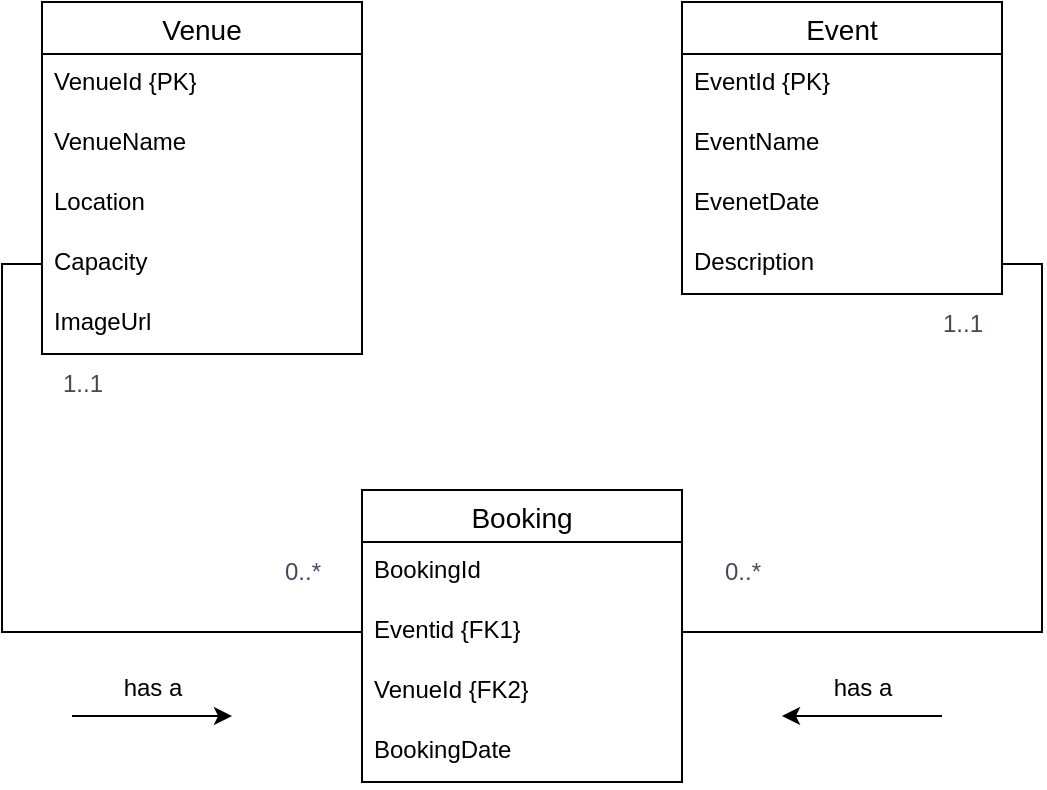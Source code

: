 <mxfile version="26.1.1">
  <diagram name="Page-1" id="AceXMMQrPCGl7dEUVkaS">
    <mxGraphModel dx="1036" dy="606" grid="1" gridSize="10" guides="1" tooltips="1" connect="1" arrows="1" fold="1" page="1" pageScale="1" pageWidth="850" pageHeight="1100" math="0" shadow="0">
      <root>
        <mxCell id="0" />
        <mxCell id="1" parent="0" />
        <mxCell id="sSFbuAt8nYO-HZZsVWHx-1" value="Venue" style="swimlane;fontStyle=0;childLayout=stackLayout;horizontal=1;startSize=26;horizontalStack=0;resizeParent=1;resizeParentMax=0;resizeLast=0;collapsible=1;marginBottom=0;align=center;fontSize=14;" parent="1" vertex="1">
          <mxGeometry x="150" y="160" width="160" height="176" as="geometry" />
        </mxCell>
        <mxCell id="sSFbuAt8nYO-HZZsVWHx-2" value="VenueId {PK}" style="text;strokeColor=none;fillColor=none;spacingLeft=4;spacingRight=4;overflow=hidden;rotatable=0;points=[[0,0.5],[1,0.5]];portConstraint=eastwest;fontSize=12;whiteSpace=wrap;html=1;" parent="sSFbuAt8nYO-HZZsVWHx-1" vertex="1">
          <mxGeometry y="26" width="160" height="30" as="geometry" />
        </mxCell>
        <mxCell id="sSFbuAt8nYO-HZZsVWHx-3" value="VenueName" style="text;strokeColor=none;fillColor=none;spacingLeft=4;spacingRight=4;overflow=hidden;rotatable=0;points=[[0,0.5],[1,0.5]];portConstraint=eastwest;fontSize=12;whiteSpace=wrap;html=1;" parent="sSFbuAt8nYO-HZZsVWHx-1" vertex="1">
          <mxGeometry y="56" width="160" height="30" as="geometry" />
        </mxCell>
        <mxCell id="sSFbuAt8nYO-HZZsVWHx-4" value="Location" style="text;strokeColor=none;fillColor=none;spacingLeft=4;spacingRight=4;overflow=hidden;rotatable=0;points=[[0,0.5],[1,0.5]];portConstraint=eastwest;fontSize=12;whiteSpace=wrap;html=1;" parent="sSFbuAt8nYO-HZZsVWHx-1" vertex="1">
          <mxGeometry y="86" width="160" height="30" as="geometry" />
        </mxCell>
        <mxCell id="sSFbuAt8nYO-HZZsVWHx-5" value="Capacity" style="text;strokeColor=none;fillColor=none;spacingLeft=4;spacingRight=4;overflow=hidden;rotatable=0;points=[[0,0.5],[1,0.5]];portConstraint=eastwest;fontSize=12;whiteSpace=wrap;html=1;" parent="sSFbuAt8nYO-HZZsVWHx-1" vertex="1">
          <mxGeometry y="116" width="160" height="30" as="geometry" />
        </mxCell>
        <mxCell id="sSFbuAt8nYO-HZZsVWHx-6" value="ImageUrl" style="text;strokeColor=none;fillColor=none;spacingLeft=4;spacingRight=4;overflow=hidden;rotatable=0;points=[[0,0.5],[1,0.5]];portConstraint=eastwest;fontSize=12;whiteSpace=wrap;html=1;" parent="sSFbuAt8nYO-HZZsVWHx-1" vertex="1">
          <mxGeometry y="146" width="160" height="30" as="geometry" />
        </mxCell>
        <mxCell id="sSFbuAt8nYO-HZZsVWHx-7" value="Event" style="swimlane;fontStyle=0;childLayout=stackLayout;horizontal=1;startSize=26;horizontalStack=0;resizeParent=1;resizeParentMax=0;resizeLast=0;collapsible=1;marginBottom=0;align=center;fontSize=14;" parent="1" vertex="1">
          <mxGeometry x="470" y="160" width="160" height="146" as="geometry" />
        </mxCell>
        <mxCell id="sSFbuAt8nYO-HZZsVWHx-8" value="EventId {PK}" style="text;strokeColor=none;fillColor=none;spacingLeft=4;spacingRight=4;overflow=hidden;rotatable=0;points=[[0,0.5],[1,0.5]];portConstraint=eastwest;fontSize=12;whiteSpace=wrap;html=1;" parent="sSFbuAt8nYO-HZZsVWHx-7" vertex="1">
          <mxGeometry y="26" width="160" height="30" as="geometry" />
        </mxCell>
        <mxCell id="sSFbuAt8nYO-HZZsVWHx-9" value="EventName" style="text;strokeColor=none;fillColor=none;spacingLeft=4;spacingRight=4;overflow=hidden;rotatable=0;points=[[0,0.5],[1,0.5]];portConstraint=eastwest;fontSize=12;whiteSpace=wrap;html=1;" parent="sSFbuAt8nYO-HZZsVWHx-7" vertex="1">
          <mxGeometry y="56" width="160" height="30" as="geometry" />
        </mxCell>
        <mxCell id="sSFbuAt8nYO-HZZsVWHx-10" value="EvenetDate" style="text;strokeColor=none;fillColor=none;spacingLeft=4;spacingRight=4;overflow=hidden;rotatable=0;points=[[0,0.5],[1,0.5]];portConstraint=eastwest;fontSize=12;whiteSpace=wrap;html=1;" parent="sSFbuAt8nYO-HZZsVWHx-7" vertex="1">
          <mxGeometry y="86" width="160" height="30" as="geometry" />
        </mxCell>
        <mxCell id="sSFbuAt8nYO-HZZsVWHx-11" value="Description" style="text;strokeColor=none;fillColor=none;spacingLeft=4;spacingRight=4;overflow=hidden;rotatable=0;points=[[0,0.5],[1,0.5]];portConstraint=eastwest;fontSize=12;whiteSpace=wrap;html=1;" parent="sSFbuAt8nYO-HZZsVWHx-7" vertex="1">
          <mxGeometry y="116" width="160" height="30" as="geometry" />
        </mxCell>
        <mxCell id="sSFbuAt8nYO-HZZsVWHx-13" value="Booking" style="swimlane;fontStyle=0;childLayout=stackLayout;horizontal=1;startSize=26;horizontalStack=0;resizeParent=1;resizeParentMax=0;resizeLast=0;collapsible=1;marginBottom=0;align=center;fontSize=14;" parent="1" vertex="1">
          <mxGeometry x="310" y="404" width="160" height="146" as="geometry" />
        </mxCell>
        <mxCell id="sSFbuAt8nYO-HZZsVWHx-14" value="BookingId" style="text;strokeColor=none;fillColor=none;spacingLeft=4;spacingRight=4;overflow=hidden;rotatable=0;points=[[0,0.5],[1,0.5]];portConstraint=eastwest;fontSize=12;whiteSpace=wrap;html=1;" parent="sSFbuAt8nYO-HZZsVWHx-13" vertex="1">
          <mxGeometry y="26" width="160" height="30" as="geometry" />
        </mxCell>
        <mxCell id="sSFbuAt8nYO-HZZsVWHx-15" value="Eventid {FK1}" style="text;strokeColor=none;fillColor=none;spacingLeft=4;spacingRight=4;overflow=hidden;rotatable=0;points=[[0,0.5],[1,0.5]];portConstraint=eastwest;fontSize=12;whiteSpace=wrap;html=1;" parent="sSFbuAt8nYO-HZZsVWHx-13" vertex="1">
          <mxGeometry y="56" width="160" height="30" as="geometry" />
        </mxCell>
        <mxCell id="sSFbuAt8nYO-HZZsVWHx-16" value="VenueId {FK2}" style="text;strokeColor=none;fillColor=none;spacingLeft=4;spacingRight=4;overflow=hidden;rotatable=0;points=[[0,0.5],[1,0.5]];portConstraint=eastwest;fontSize=12;whiteSpace=wrap;html=1;" parent="sSFbuAt8nYO-HZZsVWHx-13" vertex="1">
          <mxGeometry y="86" width="160" height="30" as="geometry" />
        </mxCell>
        <mxCell id="sSFbuAt8nYO-HZZsVWHx-17" value="BookingDate" style="text;strokeColor=none;fillColor=none;spacingLeft=4;spacingRight=4;overflow=hidden;rotatable=0;points=[[0,0.5],[1,0.5]];portConstraint=eastwest;fontSize=12;whiteSpace=wrap;html=1;" parent="sSFbuAt8nYO-HZZsVWHx-13" vertex="1">
          <mxGeometry y="116" width="160" height="30" as="geometry" />
        </mxCell>
        <mxCell id="sSFbuAt8nYO-HZZsVWHx-19" style="edgeStyle=orthogonalEdgeStyle;rounded=0;orthogonalLoop=1;jettySize=auto;html=1;exitX=0;exitY=0.5;exitDx=0;exitDy=0;entryX=0;entryY=0.5;entryDx=0;entryDy=0;endArrow=none;startFill=0;" parent="1" source="sSFbuAt8nYO-HZZsVWHx-5" target="sSFbuAt8nYO-HZZsVWHx-15" edge="1">
          <mxGeometry relative="1" as="geometry" />
        </mxCell>
        <mxCell id="sSFbuAt8nYO-HZZsVWHx-20" style="edgeStyle=orthogonalEdgeStyle;rounded=0;orthogonalLoop=1;jettySize=auto;html=1;exitX=1;exitY=0.5;exitDx=0;exitDy=0;entryX=1;entryY=0.5;entryDx=0;entryDy=0;endArrow=none;startFill=0;" parent="1" source="sSFbuAt8nYO-HZZsVWHx-11" target="sSFbuAt8nYO-HZZsVWHx-15" edge="1">
          <mxGeometry relative="1" as="geometry" />
        </mxCell>
        <mxCell id="sSFbuAt8nYO-HZZsVWHx-21" value="1..1" style="text;html=1;align=center;verticalAlign=middle;resizable=0;points=[];autosize=1;strokeColor=none;fillColor=none;labelBackgroundColor=none;fontColor=#46495D;shadow=0;" parent="1" vertex="1">
          <mxGeometry x="150" y="336" width="40" height="30" as="geometry" />
        </mxCell>
        <mxCell id="sSFbuAt8nYO-HZZsVWHx-22" value="0..*" style="text;html=1;align=center;verticalAlign=middle;resizable=0;points=[];autosize=1;strokeColor=none;fillColor=none;labelBackgroundColor=none;fontColor=#46495D;shadow=0;" parent="1" vertex="1">
          <mxGeometry x="260" y="430" width="40" height="30" as="geometry" />
        </mxCell>
        <mxCell id="sSFbuAt8nYO-HZZsVWHx-23" value="0..*" style="text;html=1;align=center;verticalAlign=middle;resizable=0;points=[];autosize=1;strokeColor=none;fillColor=none;labelBackgroundColor=none;fontColor=#46495D;shadow=0;" parent="1" vertex="1">
          <mxGeometry x="480" y="430" width="40" height="30" as="geometry" />
        </mxCell>
        <mxCell id="sSFbuAt8nYO-HZZsVWHx-24" value="1..1" style="text;html=1;align=center;verticalAlign=middle;resizable=0;points=[];autosize=1;strokeColor=none;fillColor=none;labelBackgroundColor=none;fontColor=#46495D;shadow=0;" parent="1" vertex="1">
          <mxGeometry x="590" y="306" width="40" height="30" as="geometry" />
        </mxCell>
        <mxCell id="q2A6T5YgaqFeTtquPrnA-1" value="has a" style="text;html=1;align=center;verticalAlign=middle;resizable=0;points=[];autosize=1;strokeColor=none;fillColor=none;" parent="1" vertex="1">
          <mxGeometry x="180" y="488" width="50" height="30" as="geometry" />
        </mxCell>
        <mxCell id="q2A6T5YgaqFeTtquPrnA-2" value="" style="endArrow=classic;html=1;rounded=0;" parent="1" edge="1">
          <mxGeometry width="50" height="50" relative="1" as="geometry">
            <mxPoint x="165" y="517" as="sourcePoint" />
            <mxPoint x="245" y="517" as="targetPoint" />
          </mxGeometry>
        </mxCell>
        <mxCell id="q2A6T5YgaqFeTtquPrnA-3" value="has a" style="text;html=1;align=center;verticalAlign=middle;resizable=0;points=[];autosize=1;strokeColor=none;fillColor=none;" parent="1" vertex="1">
          <mxGeometry x="535" y="488" width="50" height="30" as="geometry" />
        </mxCell>
        <mxCell id="q2A6T5YgaqFeTtquPrnA-4" value="" style="endArrow=classic;html=1;rounded=0;" parent="1" edge="1">
          <mxGeometry width="50" height="50" relative="1" as="geometry">
            <mxPoint x="600" y="517" as="sourcePoint" />
            <mxPoint x="520" y="517" as="targetPoint" />
          </mxGeometry>
        </mxCell>
      </root>
    </mxGraphModel>
  </diagram>
</mxfile>
